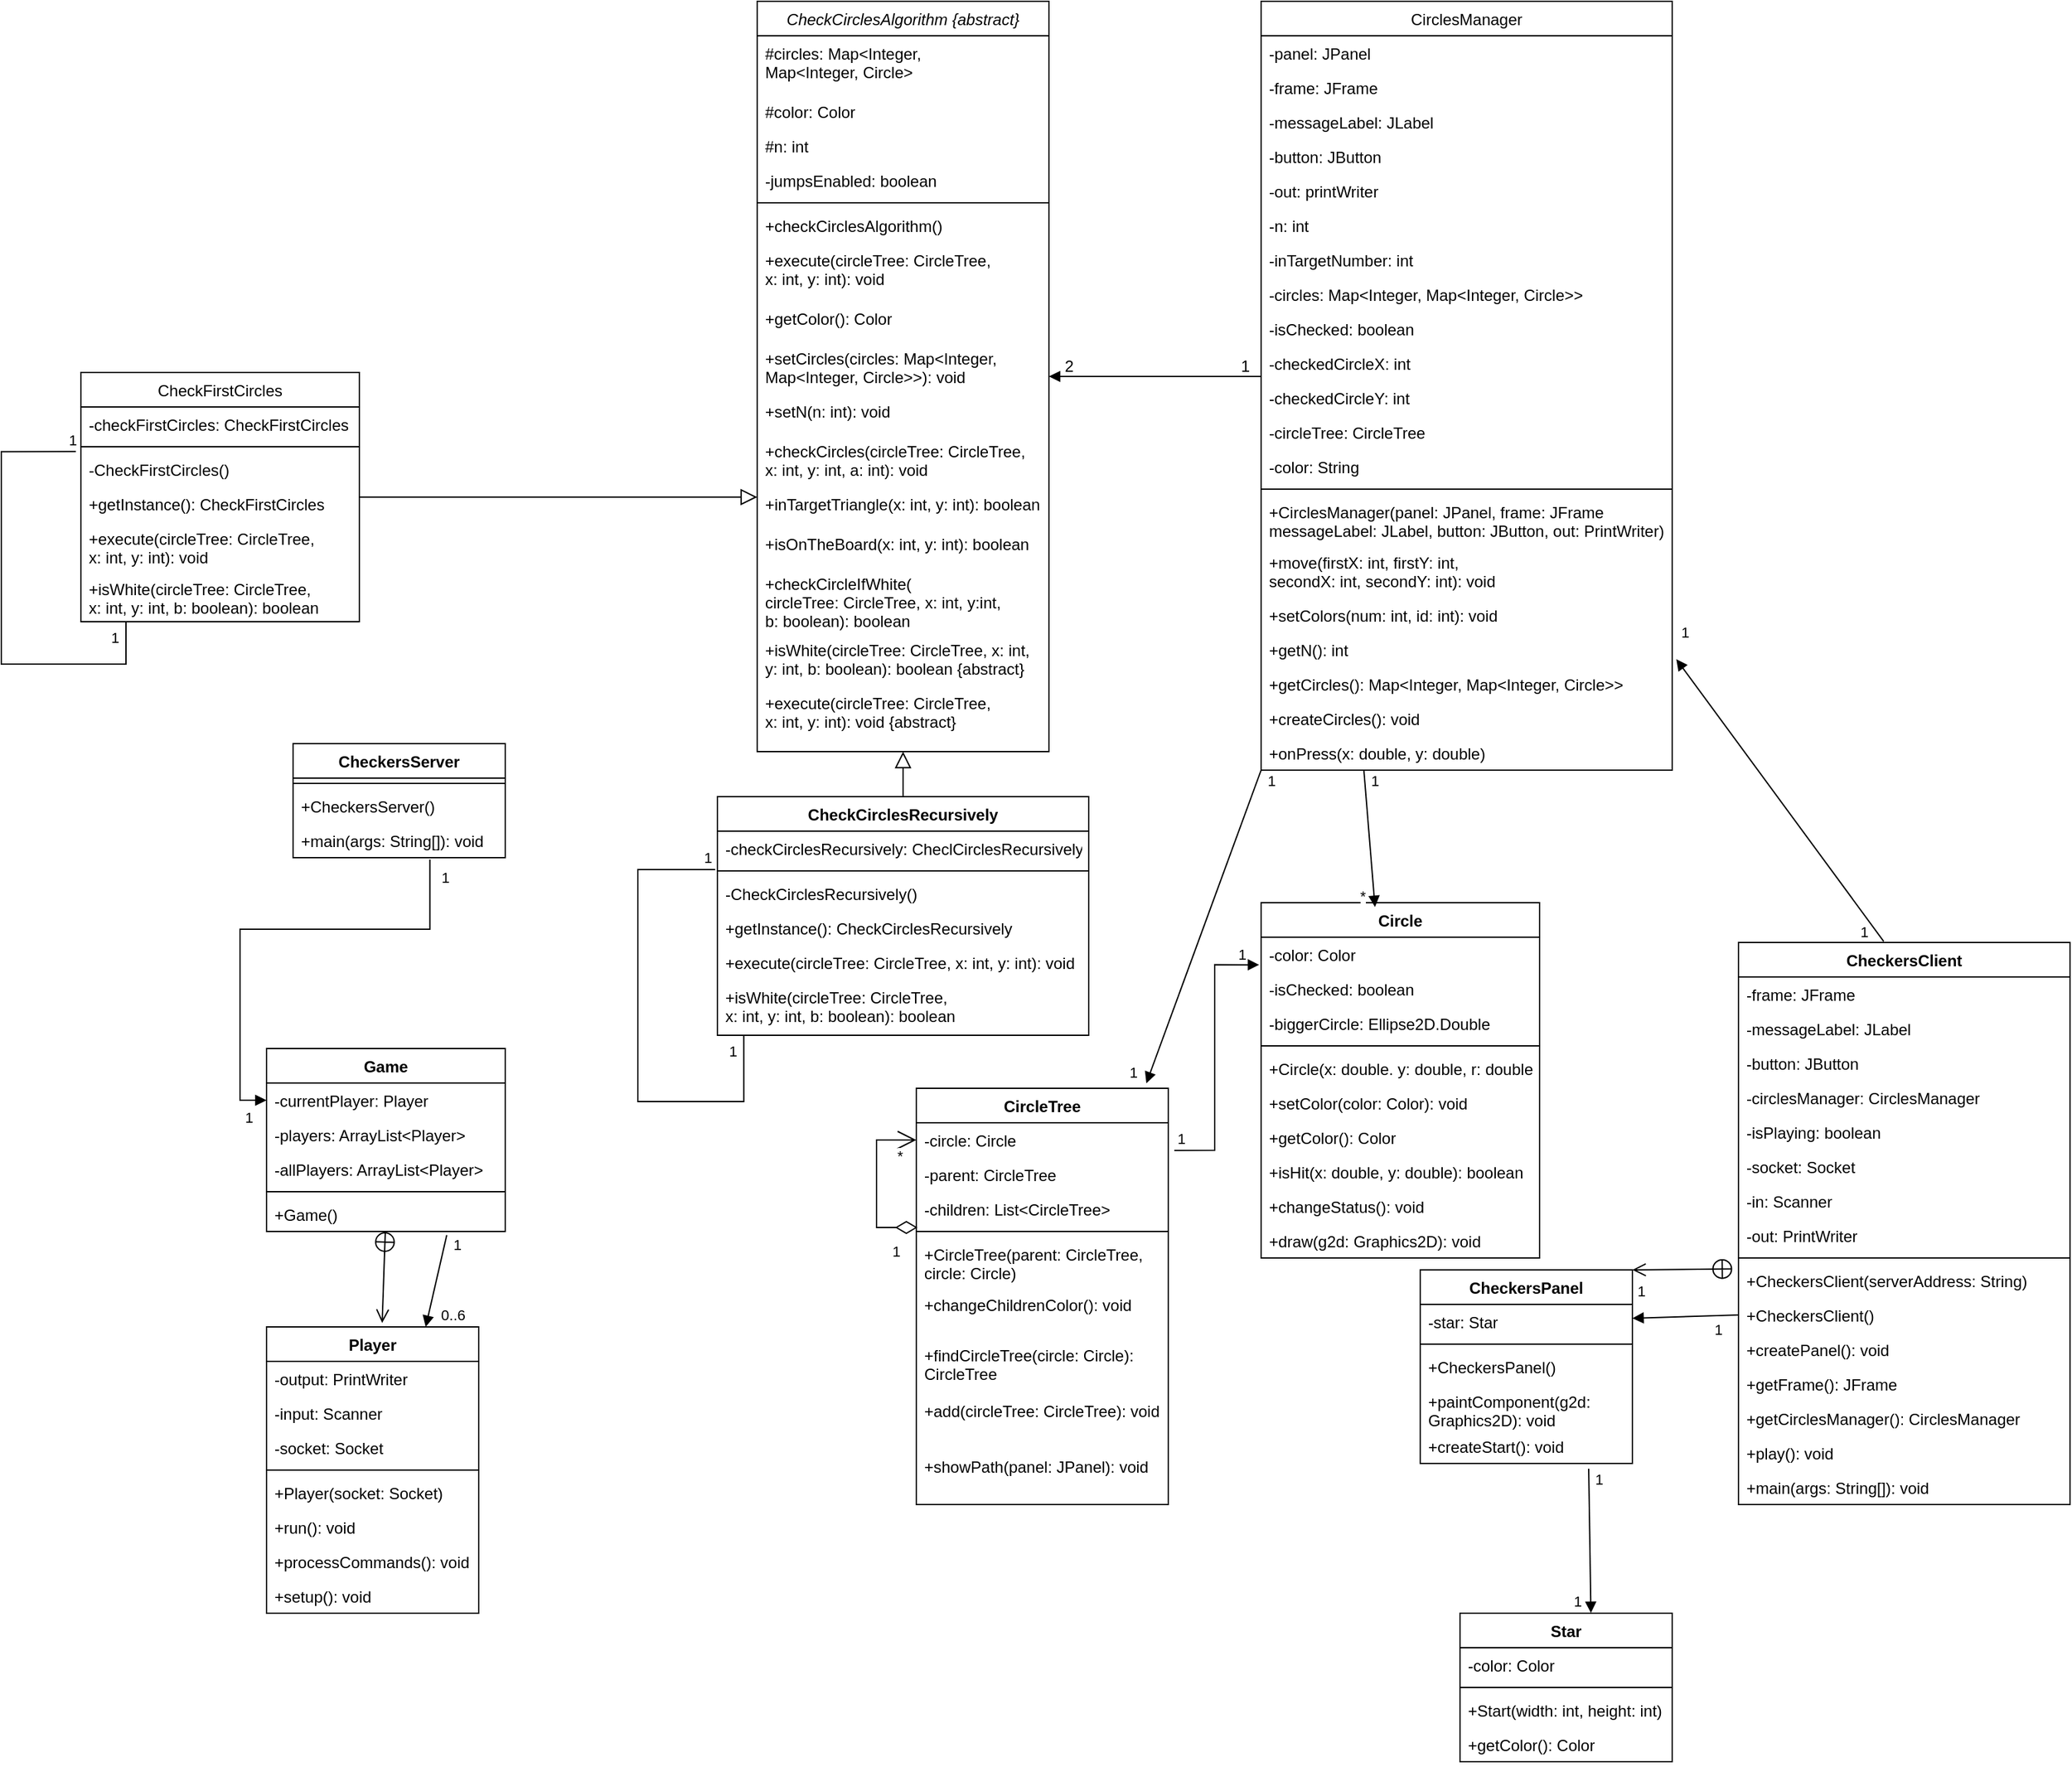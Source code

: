 <mxfile version="16.2.4" type="device"><diagram id="C5RBs43oDa-KdzZeNtuy" name="Page-1"><mxGraphModel dx="3170" dy="1273" grid="1" gridSize="10" guides="1" tooltips="1" connect="1" arrows="1" fold="1" page="1" pageScale="1" pageWidth="1200" pageHeight="1600" math="0" shadow="0"><root><mxCell id="WIyWlLk6GJQsqaUBKTNV-0"/><mxCell id="WIyWlLk6GJQsqaUBKTNV-1" parent="WIyWlLk6GJQsqaUBKTNV-0"/><mxCell id="zkfFHV4jXpPFQw0GAbJ--0" value="CheckCirclesAlgorithm {abstract}" style="swimlane;fontStyle=2;align=center;verticalAlign=top;childLayout=stackLayout;horizontal=1;startSize=26;horizontalStack=0;resizeParent=1;resizeLast=0;collapsible=1;marginBottom=0;rounded=0;shadow=0;strokeWidth=1;" parent="WIyWlLk6GJQsqaUBKTNV-1" vertex="1"><mxGeometry x="150" y="50" width="220" height="566" as="geometry"><mxRectangle x="230" y="140" width="160" height="26" as="alternateBounds"/></mxGeometry></mxCell><mxCell id="zkfFHV4jXpPFQw0GAbJ--1" value="#circles: Map&lt;Integer,&#10;Map&lt;Integer, Circle&gt;" style="text;align=left;verticalAlign=top;spacingLeft=4;spacingRight=4;overflow=hidden;rotatable=0;points=[[0,0.5],[1,0.5]];portConstraint=eastwest;" parent="zkfFHV4jXpPFQw0GAbJ--0" vertex="1"><mxGeometry y="26" width="220" height="44" as="geometry"/></mxCell><mxCell id="zkfFHV4jXpPFQw0GAbJ--2" value="#color: Color" style="text;align=left;verticalAlign=top;spacingLeft=4;spacingRight=4;overflow=hidden;rotatable=0;points=[[0,0.5],[1,0.5]];portConstraint=eastwest;rounded=0;shadow=0;html=0;" parent="zkfFHV4jXpPFQw0GAbJ--0" vertex="1"><mxGeometry y="70" width="220" height="26" as="geometry"/></mxCell><mxCell id="zkfFHV4jXpPFQw0GAbJ--3" value="#n: int" style="text;align=left;verticalAlign=top;spacingLeft=4;spacingRight=4;overflow=hidden;rotatable=0;points=[[0,0.5],[1,0.5]];portConstraint=eastwest;rounded=0;shadow=0;html=0;" parent="zkfFHV4jXpPFQw0GAbJ--0" vertex="1"><mxGeometry y="96" width="220" height="26" as="geometry"/></mxCell><mxCell id="1UIuLSIepSNtpHJlyyOA-17" value="-jumpsEnabled: boolean" style="text;align=left;verticalAlign=top;spacingLeft=4;spacingRight=4;overflow=hidden;rotatable=0;points=[[0,0.5],[1,0.5]];portConstraint=eastwest;rounded=0;shadow=0;html=0;" vertex="1" parent="zkfFHV4jXpPFQw0GAbJ--0"><mxGeometry y="122" width="220" height="26" as="geometry"/></mxCell><mxCell id="zkfFHV4jXpPFQw0GAbJ--4" value="" style="line;html=1;strokeWidth=1;align=left;verticalAlign=middle;spacingTop=-1;spacingLeft=3;spacingRight=3;rotatable=0;labelPosition=right;points=[];portConstraint=eastwest;" parent="zkfFHV4jXpPFQw0GAbJ--0" vertex="1"><mxGeometry y="148" width="220" height="8" as="geometry"/></mxCell><mxCell id="zkfFHV4jXpPFQw0GAbJ--5" value="+checkCirclesAlgorithm()" style="text;align=left;verticalAlign=top;spacingLeft=4;spacingRight=4;overflow=hidden;rotatable=0;points=[[0,0.5],[1,0.5]];portConstraint=eastwest;" parent="zkfFHV4jXpPFQw0GAbJ--0" vertex="1"><mxGeometry y="156" width="220" height="26" as="geometry"/></mxCell><mxCell id="U5l1ANWZELNtDPs69Wyc-154" value="+execute(circleTree: CircleTree,&#10;x: int, y: int): void" style="text;align=left;verticalAlign=top;spacingLeft=4;spacingRight=4;overflow=hidden;rotatable=0;points=[[0,0.5],[1,0.5]];portConstraint=eastwest;" parent="zkfFHV4jXpPFQw0GAbJ--0" vertex="1"><mxGeometry y="182" width="220" height="44" as="geometry"/></mxCell><mxCell id="U5l1ANWZELNtDPs69Wyc-155" value="+getColor(): Color" style="text;align=left;verticalAlign=top;spacingLeft=4;spacingRight=4;overflow=hidden;rotatable=0;points=[[0,0.5],[1,0.5]];portConstraint=eastwest;" parent="zkfFHV4jXpPFQw0GAbJ--0" vertex="1"><mxGeometry y="226" width="220" height="30" as="geometry"/></mxCell><mxCell id="1UIuLSIepSNtpHJlyyOA-1" value="+setCircles(circles: Map&lt;Integer,&#10;Map&lt;Integer, Circle&gt;&gt;): void" style="text;align=left;verticalAlign=top;spacingLeft=4;spacingRight=4;overflow=hidden;rotatable=0;points=[[0,0.5],[1,0.5]];portConstraint=eastwest;" vertex="1" parent="zkfFHV4jXpPFQw0GAbJ--0"><mxGeometry y="256" width="220" height="40" as="geometry"/></mxCell><mxCell id="1UIuLSIepSNtpHJlyyOA-2" value="+setN(n: int): void" style="text;align=left;verticalAlign=top;spacingLeft=4;spacingRight=4;overflow=hidden;rotatable=0;points=[[0,0.5],[1,0.5]];portConstraint=eastwest;" vertex="1" parent="zkfFHV4jXpPFQw0GAbJ--0"><mxGeometry y="296" width="220" height="30" as="geometry"/></mxCell><mxCell id="1UIuLSIepSNtpHJlyyOA-3" value="+checkCircles(circleTree: CircleTree,&#10;x: int, y: int, a: int): void" style="text;align=left;verticalAlign=top;spacingLeft=4;spacingRight=4;overflow=hidden;rotatable=0;points=[[0,0.5],[1,0.5]];portConstraint=eastwest;" vertex="1" parent="zkfFHV4jXpPFQw0GAbJ--0"><mxGeometry y="326" width="220" height="40" as="geometry"/></mxCell><mxCell id="1UIuLSIepSNtpHJlyyOA-5" value="+inTargetTriangle(x: int, y: int): boolean" style="text;align=left;verticalAlign=top;spacingLeft=4;spacingRight=4;overflow=hidden;rotatable=0;points=[[0,0.5],[1,0.5]];portConstraint=eastwest;" vertex="1" parent="zkfFHV4jXpPFQw0GAbJ--0"><mxGeometry y="366" width="220" height="30" as="geometry"/></mxCell><mxCell id="1UIuLSIepSNtpHJlyyOA-6" value="+isOnTheBoard(x: int, y: int): boolean" style="text;align=left;verticalAlign=top;spacingLeft=4;spacingRight=4;overflow=hidden;rotatable=0;points=[[0,0.5],[1,0.5]];portConstraint=eastwest;" vertex="1" parent="zkfFHV4jXpPFQw0GAbJ--0"><mxGeometry y="396" width="220" height="30" as="geometry"/></mxCell><mxCell id="1UIuLSIepSNtpHJlyyOA-0" value="+checkCircleIfWhite(&#10;circleTree: CircleTree, x: int, y:int,&#10;b: boolean): boolean" style="text;align=left;verticalAlign=top;spacingLeft=4;spacingRight=4;overflow=hidden;rotatable=0;points=[[0,0.5],[1,0.5]];portConstraint=eastwest;" vertex="1" parent="zkfFHV4jXpPFQw0GAbJ--0"><mxGeometry y="426" width="220" height="50" as="geometry"/></mxCell><mxCell id="1UIuLSIepSNtpHJlyyOA-8" value="+isWhite(circleTree: CircleTree, x: int,&#10;y: int, b: boolean): boolean {abstract}" style="text;align=left;verticalAlign=top;spacingLeft=4;spacingRight=4;overflow=hidden;rotatable=0;points=[[0,0.5],[1,0.5]];portConstraint=eastwest;" vertex="1" parent="zkfFHV4jXpPFQw0GAbJ--0"><mxGeometry y="476" width="220" height="40" as="geometry"/></mxCell><mxCell id="1UIuLSIepSNtpHJlyyOA-9" value="+execute(circleTree: CircleTree,&#10;x: int, y: int): void {abstract}" style="text;align=left;verticalAlign=top;spacingLeft=4;spacingRight=4;overflow=hidden;rotatable=0;points=[[0,0.5],[1,0.5]];portConstraint=eastwest;" vertex="1" parent="zkfFHV4jXpPFQw0GAbJ--0"><mxGeometry y="516" width="220" height="50" as="geometry"/></mxCell><mxCell id="zkfFHV4jXpPFQw0GAbJ--6" value="CheckFirstCircles" style="swimlane;fontStyle=0;align=center;verticalAlign=top;childLayout=stackLayout;horizontal=1;startSize=26;horizontalStack=0;resizeParent=1;resizeLast=0;collapsible=1;marginBottom=0;rounded=0;shadow=0;strokeWidth=1;" parent="WIyWlLk6GJQsqaUBKTNV-1" vertex="1"><mxGeometry x="-360" y="330" width="210" height="188" as="geometry"><mxRectangle x="130" y="380" width="160" height="26" as="alternateBounds"/></mxGeometry></mxCell><mxCell id="zkfFHV4jXpPFQw0GAbJ--7" value="-checkFirstCircles: CheckFirstCircles" style="text;align=left;verticalAlign=top;spacingLeft=4;spacingRight=4;overflow=hidden;rotatable=0;points=[[0,0.5],[1,0.5]];portConstraint=eastwest;" parent="zkfFHV4jXpPFQw0GAbJ--6" vertex="1"><mxGeometry y="26" width="210" height="26" as="geometry"/></mxCell><mxCell id="zkfFHV4jXpPFQw0GAbJ--9" value="" style="line;html=1;strokeWidth=1;align=left;verticalAlign=middle;spacingTop=-1;spacingLeft=3;spacingRight=3;rotatable=0;labelPosition=right;points=[];portConstraint=eastwest;" parent="zkfFHV4jXpPFQw0GAbJ--6" vertex="1"><mxGeometry y="52" width="210" height="8" as="geometry"/></mxCell><mxCell id="zkfFHV4jXpPFQw0GAbJ--10" value="-CheckFirstCircles()" style="text;align=left;verticalAlign=top;spacingLeft=4;spacingRight=4;overflow=hidden;rotatable=0;points=[[0,0.5],[1,0.5]];portConstraint=eastwest;fontStyle=0" parent="zkfFHV4jXpPFQw0GAbJ--6" vertex="1"><mxGeometry y="60" width="210" height="26" as="geometry"/></mxCell><mxCell id="1UIuLSIepSNtpHJlyyOA-14" value="+getInstance(): CheckFirstCircles" style="text;align=left;verticalAlign=top;spacingLeft=4;spacingRight=4;overflow=hidden;rotatable=0;points=[[0,0.5],[1,0.5]];portConstraint=eastwest;fontStyle=0" vertex="1" parent="zkfFHV4jXpPFQw0GAbJ--6"><mxGeometry y="86" width="210" height="26" as="geometry"/></mxCell><mxCell id="1UIuLSIepSNtpHJlyyOA-15" value="+execute(circleTree: CircleTree,&#10;x: int, y: int): void" style="text;align=left;verticalAlign=top;spacingLeft=4;spacingRight=4;overflow=hidden;rotatable=0;points=[[0,0.5],[1,0.5]];portConstraint=eastwest;fontStyle=0" vertex="1" parent="zkfFHV4jXpPFQw0GAbJ--6"><mxGeometry y="112" width="210" height="38" as="geometry"/></mxCell><mxCell id="1UIuLSIepSNtpHJlyyOA-16" value="+isWhite(circleTree: CircleTree,&#10;x: int, y: int, b: boolean): boolean" style="text;align=left;verticalAlign=top;spacingLeft=4;spacingRight=4;overflow=hidden;rotatable=0;points=[[0,0.5],[1,0.5]];portConstraint=eastwest;fontStyle=0" vertex="1" parent="zkfFHV4jXpPFQw0GAbJ--6"><mxGeometry y="150" width="210" height="38" as="geometry"/></mxCell><mxCell id="U5l1ANWZELNtDPs69Wyc-76" value="" style="endArrow=none;html=1;edgeStyle=orthogonalEdgeStyle;rounded=0;exitX=-0.018;exitY=0.295;exitDx=0;exitDy=0;exitPerimeter=0;entryX=0.157;entryY=1;entryDx=0;entryDy=0;entryPerimeter=0;" parent="zkfFHV4jXpPFQw0GAbJ--6" edge="1" target="1UIuLSIepSNtpHJlyyOA-16"><mxGeometry relative="1" as="geometry"><mxPoint x="-3.78" y="59.67" as="sourcePoint"/><mxPoint x="34" y="190" as="targetPoint"/><Array as="points"><mxPoint x="-60" y="60"/><mxPoint x="-60" y="220"/><mxPoint x="34" y="220"/></Array></mxGeometry></mxCell><mxCell id="U5l1ANWZELNtDPs69Wyc-77" value="1" style="edgeLabel;resizable=0;html=1;align=left;verticalAlign=bottom;" parent="U5l1ANWZELNtDPs69Wyc-76" connectable="0" vertex="1"><mxGeometry x="-1" relative="1" as="geometry"><mxPoint x="-7" as="offset"/></mxGeometry></mxCell><mxCell id="U5l1ANWZELNtDPs69Wyc-78" value="1" style="edgeLabel;resizable=0;html=1;align=right;verticalAlign=bottom;" parent="U5l1ANWZELNtDPs69Wyc-76" connectable="0" vertex="1"><mxGeometry x="1" relative="1" as="geometry"><mxPoint x="-4" y="20" as="offset"/></mxGeometry></mxCell><mxCell id="zkfFHV4jXpPFQw0GAbJ--12" value="" style="endArrow=block;endSize=10;endFill=0;shadow=0;strokeWidth=1;rounded=0;edgeStyle=elbowEdgeStyle;elbow=vertical;" parent="WIyWlLk6GJQsqaUBKTNV-1" source="zkfFHV4jXpPFQw0GAbJ--6" target="zkfFHV4jXpPFQw0GAbJ--0" edge="1"><mxGeometry width="160" relative="1" as="geometry"><mxPoint x="320" y="253" as="sourcePoint"/><mxPoint x="320" y="253" as="targetPoint"/></mxGeometry></mxCell><mxCell id="zkfFHV4jXpPFQw0GAbJ--16" value="" style="endArrow=block;endSize=10;endFill=0;shadow=0;strokeWidth=1;rounded=0;edgeStyle=elbowEdgeStyle;elbow=vertical;exitX=0.5;exitY=0;exitDx=0;exitDy=0;" parent="WIyWlLk6GJQsqaUBKTNV-1" source="U5l1ANWZELNtDPs69Wyc-147" target="zkfFHV4jXpPFQw0GAbJ--0" edge="1"><mxGeometry width="160" relative="1" as="geometry"><mxPoint x="330" y="423" as="sourcePoint"/><mxPoint x="430" y="321" as="targetPoint"/></mxGeometry></mxCell><mxCell id="zkfFHV4jXpPFQw0GAbJ--17" value="CirclesManager" style="swimlane;fontStyle=0;align=center;verticalAlign=top;childLayout=stackLayout;horizontal=1;startSize=26;horizontalStack=0;resizeParent=1;resizeLast=0;collapsible=1;marginBottom=0;rounded=0;shadow=0;strokeWidth=1;" parent="WIyWlLk6GJQsqaUBKTNV-1" vertex="1"><mxGeometry x="530" y="50" width="310" height="580" as="geometry"><mxRectangle x="550" y="140" width="160" height="26" as="alternateBounds"/></mxGeometry></mxCell><mxCell id="zkfFHV4jXpPFQw0GAbJ--18" value="-panel: JPanel" style="text;align=left;verticalAlign=top;spacingLeft=4;spacingRight=4;overflow=hidden;rotatable=0;points=[[0,0.5],[1,0.5]];portConstraint=eastwest;" parent="zkfFHV4jXpPFQw0GAbJ--17" vertex="1"><mxGeometry y="26" width="310" height="26" as="geometry"/></mxCell><mxCell id="zkfFHV4jXpPFQw0GAbJ--19" value="-frame: JFrame" style="text;align=left;verticalAlign=top;spacingLeft=4;spacingRight=4;overflow=hidden;rotatable=0;points=[[0,0.5],[1,0.5]];portConstraint=eastwest;rounded=0;shadow=0;html=0;" parent="zkfFHV4jXpPFQw0GAbJ--17" vertex="1"><mxGeometry y="52" width="310" height="26" as="geometry"/></mxCell><mxCell id="zkfFHV4jXpPFQw0GAbJ--20" value="-messageLabel: JLabel" style="text;align=left;verticalAlign=top;spacingLeft=4;spacingRight=4;overflow=hidden;rotatable=0;points=[[0,0.5],[1,0.5]];portConstraint=eastwest;rounded=0;shadow=0;html=0;" parent="zkfFHV4jXpPFQw0GAbJ--17" vertex="1"><mxGeometry y="78" width="310" height="26" as="geometry"/></mxCell><mxCell id="zkfFHV4jXpPFQw0GAbJ--21" value="-button: JButton" style="text;align=left;verticalAlign=top;spacingLeft=4;spacingRight=4;overflow=hidden;rotatable=0;points=[[0,0.5],[1,0.5]];portConstraint=eastwest;rounded=0;shadow=0;html=0;" parent="zkfFHV4jXpPFQw0GAbJ--17" vertex="1"><mxGeometry y="104" width="310" height="26" as="geometry"/></mxCell><mxCell id="zkfFHV4jXpPFQw0GAbJ--22" value="-out: printWriter" style="text;align=left;verticalAlign=top;spacingLeft=4;spacingRight=4;overflow=hidden;rotatable=0;points=[[0,0.5],[1,0.5]];portConstraint=eastwest;rounded=0;shadow=0;html=0;" parent="zkfFHV4jXpPFQw0GAbJ--17" vertex="1"><mxGeometry y="130" width="310" height="26" as="geometry"/></mxCell><mxCell id="U5l1ANWZELNtDPs69Wyc-83" value="-n: int" style="text;align=left;verticalAlign=top;spacingLeft=4;spacingRight=4;overflow=hidden;rotatable=0;points=[[0,0.5],[1,0.5]];portConstraint=eastwest;rounded=0;shadow=0;html=0;" parent="zkfFHV4jXpPFQw0GAbJ--17" vertex="1"><mxGeometry y="156" width="310" height="26" as="geometry"/></mxCell><mxCell id="U5l1ANWZELNtDPs69Wyc-84" value="-inTargetNumber: int" style="text;align=left;verticalAlign=top;spacingLeft=4;spacingRight=4;overflow=hidden;rotatable=0;points=[[0,0.5],[1,0.5]];portConstraint=eastwest;rounded=0;shadow=0;html=0;" parent="zkfFHV4jXpPFQw0GAbJ--17" vertex="1"><mxGeometry y="182" width="310" height="26" as="geometry"/></mxCell><mxCell id="U5l1ANWZELNtDPs69Wyc-86" value="-circles: Map&lt;Integer, Map&lt;Integer, Circle&gt;&gt;" style="text;align=left;verticalAlign=top;spacingLeft=4;spacingRight=4;overflow=hidden;rotatable=0;points=[[0,0.5],[1,0.5]];portConstraint=eastwest;rounded=0;shadow=0;html=0;" parent="zkfFHV4jXpPFQw0GAbJ--17" vertex="1"><mxGeometry y="208" width="310" height="26" as="geometry"/></mxCell><mxCell id="U5l1ANWZELNtDPs69Wyc-85" value="-isChecked: boolean" style="text;align=left;verticalAlign=top;spacingLeft=4;spacingRight=4;overflow=hidden;rotatable=0;points=[[0,0.5],[1,0.5]];portConstraint=eastwest;rounded=0;shadow=0;html=0;" parent="zkfFHV4jXpPFQw0GAbJ--17" vertex="1"><mxGeometry y="234" width="310" height="26" as="geometry"/></mxCell><mxCell id="U5l1ANWZELNtDPs69Wyc-87" value="-checkedCircleX: int" style="text;align=left;verticalAlign=top;spacingLeft=4;spacingRight=4;overflow=hidden;rotatable=0;points=[[0,0.5],[1,0.5]];portConstraint=eastwest;rounded=0;shadow=0;html=0;" parent="zkfFHV4jXpPFQw0GAbJ--17" vertex="1"><mxGeometry y="260" width="310" height="26" as="geometry"/></mxCell><mxCell id="U5l1ANWZELNtDPs69Wyc-88" value="-checkedCircleY: int" style="text;align=left;verticalAlign=top;spacingLeft=4;spacingRight=4;overflow=hidden;rotatable=0;points=[[0,0.5],[1,0.5]];portConstraint=eastwest;rounded=0;shadow=0;html=0;" parent="zkfFHV4jXpPFQw0GAbJ--17" vertex="1"><mxGeometry y="286" width="310" height="26" as="geometry"/></mxCell><mxCell id="U5l1ANWZELNtDPs69Wyc-89" value="-circleTree: CircleTree" style="text;align=left;verticalAlign=top;spacingLeft=4;spacingRight=4;overflow=hidden;rotatable=0;points=[[0,0.5],[1,0.5]];portConstraint=eastwest;rounded=0;shadow=0;html=0;" parent="zkfFHV4jXpPFQw0GAbJ--17" vertex="1"><mxGeometry y="312" width="310" height="26" as="geometry"/></mxCell><mxCell id="U5l1ANWZELNtDPs69Wyc-91" value="-color: String" style="text;align=left;verticalAlign=top;spacingLeft=4;spacingRight=4;overflow=hidden;rotatable=0;points=[[0,0.5],[1,0.5]];portConstraint=eastwest;rounded=0;shadow=0;html=0;" parent="zkfFHV4jXpPFQw0GAbJ--17" vertex="1"><mxGeometry y="338" width="310" height="26" as="geometry"/></mxCell><mxCell id="zkfFHV4jXpPFQw0GAbJ--23" value="" style="line;html=1;strokeWidth=1;align=left;verticalAlign=middle;spacingTop=-1;spacingLeft=3;spacingRight=3;rotatable=0;labelPosition=right;points=[];portConstraint=eastwest;" parent="zkfFHV4jXpPFQw0GAbJ--17" vertex="1"><mxGeometry y="364" width="310" height="8" as="geometry"/></mxCell><mxCell id="zkfFHV4jXpPFQw0GAbJ--24" value="+CirclesManager(panel: JPanel, frame: JFrame&#10;messageLabel: JLabel, button: JButton, out: PrintWriter)" style="text;align=left;verticalAlign=top;spacingLeft=4;spacingRight=4;overflow=hidden;rotatable=0;points=[[0,0.5],[1,0.5]];portConstraint=eastwest;" parent="zkfFHV4jXpPFQw0GAbJ--17" vertex="1"><mxGeometry y="372" width="310" height="38" as="geometry"/></mxCell><mxCell id="zkfFHV4jXpPFQw0GAbJ--25" value="+move(firstX: int, firstY: int,&#10;secondX: int, secondY: int): void" style="text;align=left;verticalAlign=top;spacingLeft=4;spacingRight=4;overflow=hidden;rotatable=0;points=[[0,0.5],[1,0.5]];portConstraint=eastwest;" parent="zkfFHV4jXpPFQw0GAbJ--17" vertex="1"><mxGeometry y="410" width="310" height="40" as="geometry"/></mxCell><mxCell id="U5l1ANWZELNtDPs69Wyc-95" value="+setColors(num: int, id: int): void" style="text;align=left;verticalAlign=top;spacingLeft=4;spacingRight=4;overflow=hidden;rotatable=0;points=[[0,0.5],[1,0.5]];portConstraint=eastwest;" parent="zkfFHV4jXpPFQw0GAbJ--17" vertex="1"><mxGeometry y="450" width="310" height="26" as="geometry"/></mxCell><mxCell id="U5l1ANWZELNtDPs69Wyc-96" value="+getN(): int" style="text;align=left;verticalAlign=top;spacingLeft=4;spacingRight=4;overflow=hidden;rotatable=0;points=[[0,0.5],[1,0.5]];portConstraint=eastwest;" parent="zkfFHV4jXpPFQw0GAbJ--17" vertex="1"><mxGeometry y="476" width="310" height="26" as="geometry"/></mxCell><mxCell id="U5l1ANWZELNtDPs69Wyc-97" value="+getCircles(): Map&lt;Integer, Map&lt;Integer, Circle&gt;&gt;" style="text;align=left;verticalAlign=top;spacingLeft=4;spacingRight=4;overflow=hidden;rotatable=0;points=[[0,0.5],[1,0.5]];portConstraint=eastwest;" parent="zkfFHV4jXpPFQw0GAbJ--17" vertex="1"><mxGeometry y="502" width="310" height="26" as="geometry"/></mxCell><mxCell id="U5l1ANWZELNtDPs69Wyc-98" value="+createCircles(): void" style="text;align=left;verticalAlign=top;spacingLeft=4;spacingRight=4;overflow=hidden;rotatable=0;points=[[0,0.5],[1,0.5]];portConstraint=eastwest;" parent="zkfFHV4jXpPFQw0GAbJ--17" vertex="1"><mxGeometry y="528" width="310" height="26" as="geometry"/></mxCell><mxCell id="U5l1ANWZELNtDPs69Wyc-99" value="+onPress(x: double, y: double)" style="text;align=left;verticalAlign=top;spacingLeft=4;spacingRight=4;overflow=hidden;rotatable=0;points=[[0,0.5],[1,0.5]];portConstraint=eastwest;" parent="zkfFHV4jXpPFQw0GAbJ--17" vertex="1"><mxGeometry y="554" width="310" height="26" as="geometry"/></mxCell><mxCell id="zkfFHV4jXpPFQw0GAbJ--26" value="" style="endArrow=none;shadow=0;strokeWidth=1;rounded=0;endFill=0;edgeStyle=elbowEdgeStyle;elbow=vertical;startArrow=block;startFill=1;" parent="WIyWlLk6GJQsqaUBKTNV-1" source="zkfFHV4jXpPFQw0GAbJ--0" target="zkfFHV4jXpPFQw0GAbJ--17" edge="1"><mxGeometry x="0.5" y="41" relative="1" as="geometry"><mxPoint x="500" y="242" as="sourcePoint"/><mxPoint x="660" y="242" as="targetPoint"/><mxPoint x="-40" y="32" as="offset"/></mxGeometry></mxCell><mxCell id="zkfFHV4jXpPFQw0GAbJ--27" value="2" style="resizable=0;align=left;verticalAlign=bottom;labelBackgroundColor=none;fontSize=12;" parent="zkfFHV4jXpPFQw0GAbJ--26" connectable="0" vertex="1"><mxGeometry x="-1" relative="1" as="geometry"><mxPoint x="10" y="1" as="offset"/></mxGeometry></mxCell><mxCell id="zkfFHV4jXpPFQw0GAbJ--28" value="1" style="resizable=0;align=right;verticalAlign=bottom;labelBackgroundColor=none;fontSize=12;" parent="zkfFHV4jXpPFQw0GAbJ--26" connectable="0" vertex="1"><mxGeometry x="1" relative="1" as="geometry"><mxPoint x="-7" y="1" as="offset"/></mxGeometry></mxCell><mxCell id="U5l1ANWZELNtDPs69Wyc-0" value="CheckersPanel" style="swimlane;fontStyle=1;align=center;verticalAlign=top;childLayout=stackLayout;horizontal=1;startSize=26;horizontalStack=0;resizeParent=1;resizeParentMax=0;resizeLast=0;collapsible=1;marginBottom=0;" parent="WIyWlLk6GJQsqaUBKTNV-1" vertex="1"><mxGeometry x="650" y="1007" width="160" height="146" as="geometry"/></mxCell><mxCell id="U5l1ANWZELNtDPs69Wyc-1" value="-star: Star" style="text;strokeColor=none;fillColor=none;align=left;verticalAlign=top;spacingLeft=4;spacingRight=4;overflow=hidden;rotatable=0;points=[[0,0.5],[1,0.5]];portConstraint=eastwest;" parent="U5l1ANWZELNtDPs69Wyc-0" vertex="1"><mxGeometry y="26" width="160" height="26" as="geometry"/></mxCell><mxCell id="U5l1ANWZELNtDPs69Wyc-2" value="" style="line;strokeWidth=1;fillColor=none;align=left;verticalAlign=middle;spacingTop=-1;spacingLeft=3;spacingRight=3;rotatable=0;labelPosition=right;points=[];portConstraint=eastwest;" parent="U5l1ANWZELNtDPs69Wyc-0" vertex="1"><mxGeometry y="52" width="160" height="8" as="geometry"/></mxCell><mxCell id="U5l1ANWZELNtDPs69Wyc-3" value="+CheckersPanel()" style="text;strokeColor=none;fillColor=none;align=left;verticalAlign=top;spacingLeft=4;spacingRight=4;overflow=hidden;rotatable=0;points=[[0,0.5],[1,0.5]];portConstraint=eastwest;" parent="U5l1ANWZELNtDPs69Wyc-0" vertex="1"><mxGeometry y="60" width="160" height="26" as="geometry"/></mxCell><mxCell id="U5l1ANWZELNtDPs69Wyc-116" value="+paintComponent(g2d:&#10;Graphics2D): void" style="text;strokeColor=none;fillColor=none;align=left;verticalAlign=top;spacingLeft=4;spacingRight=4;overflow=hidden;rotatable=0;points=[[0,0.5],[1,0.5]];portConstraint=eastwest;" parent="U5l1ANWZELNtDPs69Wyc-0" vertex="1"><mxGeometry y="86" width="160" height="34" as="geometry"/></mxCell><mxCell id="U5l1ANWZELNtDPs69Wyc-114" value="+createStart(): void" style="text;strokeColor=none;fillColor=none;align=left;verticalAlign=top;spacingLeft=4;spacingRight=4;overflow=hidden;rotatable=0;points=[[0,0.5],[1,0.5]];portConstraint=eastwest;" parent="U5l1ANWZELNtDPs69Wyc-0" vertex="1"><mxGeometry y="120" width="160" height="26" as="geometry"/></mxCell><mxCell id="U5l1ANWZELNtDPs69Wyc-4" value="CheckersClient" style="swimlane;fontStyle=1;align=center;verticalAlign=top;childLayout=stackLayout;horizontal=1;startSize=26;horizontalStack=0;resizeParent=1;resizeParentMax=0;resizeLast=0;collapsible=1;marginBottom=0;" parent="WIyWlLk6GJQsqaUBKTNV-1" vertex="1"><mxGeometry x="890" y="760" width="250" height="424" as="geometry"/></mxCell><mxCell id="U5l1ANWZELNtDPs69Wyc-100" value="-frame: JFrame" style="text;strokeColor=none;fillColor=none;align=left;verticalAlign=top;spacingLeft=4;spacingRight=4;overflow=hidden;rotatable=0;points=[[0,0.5],[1,0.5]];portConstraint=eastwest;" parent="U5l1ANWZELNtDPs69Wyc-4" vertex="1"><mxGeometry y="26" width="250" height="26" as="geometry"/></mxCell><mxCell id="U5l1ANWZELNtDPs69Wyc-101" value="-messageLabel: JLabel" style="text;strokeColor=none;fillColor=none;align=left;verticalAlign=top;spacingLeft=4;spacingRight=4;overflow=hidden;rotatable=0;points=[[0,0.5],[1,0.5]];portConstraint=eastwest;" parent="U5l1ANWZELNtDPs69Wyc-4" vertex="1"><mxGeometry y="52" width="250" height="26" as="geometry"/></mxCell><mxCell id="U5l1ANWZELNtDPs69Wyc-102" value="-button: JButton" style="text;strokeColor=none;fillColor=none;align=left;verticalAlign=top;spacingLeft=4;spacingRight=4;overflow=hidden;rotatable=0;points=[[0,0.5],[1,0.5]];portConstraint=eastwest;" parent="U5l1ANWZELNtDPs69Wyc-4" vertex="1"><mxGeometry y="78" width="250" height="26" as="geometry"/></mxCell><mxCell id="U5l1ANWZELNtDPs69Wyc-103" value="-circlesManager: CirclesManager" style="text;strokeColor=none;fillColor=none;align=left;verticalAlign=top;spacingLeft=4;spacingRight=4;overflow=hidden;rotatable=0;points=[[0,0.5],[1,0.5]];portConstraint=eastwest;" parent="U5l1ANWZELNtDPs69Wyc-4" vertex="1"><mxGeometry y="104" width="250" height="26" as="geometry"/></mxCell><mxCell id="U5l1ANWZELNtDPs69Wyc-104" value="-isPlaying: boolean" style="text;strokeColor=none;fillColor=none;align=left;verticalAlign=top;spacingLeft=4;spacingRight=4;overflow=hidden;rotatable=0;points=[[0,0.5],[1,0.5]];portConstraint=eastwest;" parent="U5l1ANWZELNtDPs69Wyc-4" vertex="1"><mxGeometry y="130" width="250" height="26" as="geometry"/></mxCell><mxCell id="U5l1ANWZELNtDPs69Wyc-105" value="-socket: Socket" style="text;strokeColor=none;fillColor=none;align=left;verticalAlign=top;spacingLeft=4;spacingRight=4;overflow=hidden;rotatable=0;points=[[0,0.5],[1,0.5]];portConstraint=eastwest;" parent="U5l1ANWZELNtDPs69Wyc-4" vertex="1"><mxGeometry y="156" width="250" height="26" as="geometry"/></mxCell><mxCell id="U5l1ANWZELNtDPs69Wyc-106" value="-in: Scanner" style="text;strokeColor=none;fillColor=none;align=left;verticalAlign=top;spacingLeft=4;spacingRight=4;overflow=hidden;rotatable=0;points=[[0,0.5],[1,0.5]];portConstraint=eastwest;" parent="U5l1ANWZELNtDPs69Wyc-4" vertex="1"><mxGeometry y="182" width="250" height="26" as="geometry"/></mxCell><mxCell id="U5l1ANWZELNtDPs69Wyc-107" value="-out: PrintWriter" style="text;strokeColor=none;fillColor=none;align=left;verticalAlign=top;spacingLeft=4;spacingRight=4;overflow=hidden;rotatable=0;points=[[0,0.5],[1,0.5]];portConstraint=eastwest;" parent="U5l1ANWZELNtDPs69Wyc-4" vertex="1"><mxGeometry y="208" width="250" height="26" as="geometry"/></mxCell><mxCell id="U5l1ANWZELNtDPs69Wyc-6" value="" style="line;strokeWidth=1;fillColor=none;align=left;verticalAlign=middle;spacingTop=-1;spacingLeft=3;spacingRight=3;rotatable=0;labelPosition=right;points=[];portConstraint=eastwest;" parent="U5l1ANWZELNtDPs69Wyc-4" vertex="1"><mxGeometry y="234" width="250" height="8" as="geometry"/></mxCell><mxCell id="U5l1ANWZELNtDPs69Wyc-7" value="+CheckersClient(serverAddress: String)" style="text;strokeColor=none;fillColor=none;align=left;verticalAlign=top;spacingLeft=4;spacingRight=4;overflow=hidden;rotatable=0;points=[[0,0.5],[1,0.5]];portConstraint=eastwest;" parent="U5l1ANWZELNtDPs69Wyc-4" vertex="1"><mxGeometry y="242" width="250" height="26" as="geometry"/></mxCell><mxCell id="U5l1ANWZELNtDPs69Wyc-108" value="+CheckersClient()" style="text;strokeColor=none;fillColor=none;align=left;verticalAlign=top;spacingLeft=4;spacingRight=4;overflow=hidden;rotatable=0;points=[[0,0.5],[1,0.5]];portConstraint=eastwest;" parent="U5l1ANWZELNtDPs69Wyc-4" vertex="1"><mxGeometry y="268" width="250" height="26" as="geometry"/></mxCell><mxCell id="U5l1ANWZELNtDPs69Wyc-109" value="+createPanel(): void" style="text;strokeColor=none;fillColor=none;align=left;verticalAlign=top;spacingLeft=4;spacingRight=4;overflow=hidden;rotatable=0;points=[[0,0.5],[1,0.5]];portConstraint=eastwest;" parent="U5l1ANWZELNtDPs69Wyc-4" vertex="1"><mxGeometry y="294" width="250" height="26" as="geometry"/></mxCell><mxCell id="U5l1ANWZELNtDPs69Wyc-110" value="+getFrame(): JFrame" style="text;strokeColor=none;fillColor=none;align=left;verticalAlign=top;spacingLeft=4;spacingRight=4;overflow=hidden;rotatable=0;points=[[0,0.5],[1,0.5]];portConstraint=eastwest;" parent="U5l1ANWZELNtDPs69Wyc-4" vertex="1"><mxGeometry y="320" width="250" height="26" as="geometry"/></mxCell><mxCell id="U5l1ANWZELNtDPs69Wyc-111" value="+getCirclesManager(): CirclesManager" style="text;strokeColor=none;fillColor=none;align=left;verticalAlign=top;spacingLeft=4;spacingRight=4;overflow=hidden;rotatable=0;points=[[0,0.5],[1,0.5]];portConstraint=eastwest;" parent="U5l1ANWZELNtDPs69Wyc-4" vertex="1"><mxGeometry y="346" width="250" height="26" as="geometry"/></mxCell><mxCell id="U5l1ANWZELNtDPs69Wyc-112" value="+play(): void" style="text;strokeColor=none;fillColor=none;align=left;verticalAlign=top;spacingLeft=4;spacingRight=4;overflow=hidden;rotatable=0;points=[[0,0.5],[1,0.5]];portConstraint=eastwest;" parent="U5l1ANWZELNtDPs69Wyc-4" vertex="1"><mxGeometry y="372" width="250" height="26" as="geometry"/></mxCell><mxCell id="U5l1ANWZELNtDPs69Wyc-113" value="+main(args: String[]): void" style="text;strokeColor=none;fillColor=none;align=left;verticalAlign=top;spacingLeft=4;spacingRight=4;overflow=hidden;rotatable=0;points=[[0,0.5],[1,0.5]];portConstraint=eastwest;" parent="U5l1ANWZELNtDPs69Wyc-4" vertex="1"><mxGeometry y="398" width="250" height="26" as="geometry"/></mxCell><mxCell id="U5l1ANWZELNtDPs69Wyc-9" value="" style="endArrow=open;startArrow=circlePlus;endFill=0;startFill=0;endSize=8;html=1;rounded=0;entryX=1;entryY=0;entryDx=0;entryDy=0;exitX=-0.017;exitY=0.163;exitDx=0;exitDy=0;exitPerimeter=0;" parent="WIyWlLk6GJQsqaUBKTNV-1" source="U5l1ANWZELNtDPs69Wyc-7" target="U5l1ANWZELNtDPs69Wyc-0" edge="1"><mxGeometry width="160" relative="1" as="geometry"><mxPoint x="770" y="540" as="sourcePoint"/><mxPoint x="640" y="560" as="targetPoint"/></mxGeometry></mxCell><mxCell id="U5l1ANWZELNtDPs69Wyc-10" value="CircleTree" style="swimlane;fontStyle=1;align=center;verticalAlign=top;childLayout=stackLayout;horizontal=1;startSize=26;horizontalStack=0;resizeParent=1;resizeParentMax=0;resizeLast=0;collapsible=1;marginBottom=0;" parent="WIyWlLk6GJQsqaUBKTNV-1" vertex="1"><mxGeometry x="270" y="870" width="190" height="314" as="geometry"/></mxCell><mxCell id="U5l1ANWZELNtDPs69Wyc-11" value="-circle: Circle" style="text;strokeColor=none;fillColor=none;align=left;verticalAlign=top;spacingLeft=4;spacingRight=4;overflow=hidden;rotatable=0;points=[[0,0.5],[1,0.5]];portConstraint=eastwest;" parent="U5l1ANWZELNtDPs69Wyc-10" vertex="1"><mxGeometry y="26" width="190" height="26" as="geometry"/></mxCell><mxCell id="U5l1ANWZELNtDPs69Wyc-127" value="-parent: CircleTree" style="text;strokeColor=none;fillColor=none;align=left;verticalAlign=top;spacingLeft=4;spacingRight=4;overflow=hidden;rotatable=0;points=[[0,0.5],[1,0.5]];portConstraint=eastwest;" parent="U5l1ANWZELNtDPs69Wyc-10" vertex="1"><mxGeometry y="52" width="190" height="26" as="geometry"/></mxCell><mxCell id="U5l1ANWZELNtDPs69Wyc-128" value="-children: List&lt;CircleTree&gt;" style="text;strokeColor=none;fillColor=none;align=left;verticalAlign=top;spacingLeft=4;spacingRight=4;overflow=hidden;rotatable=0;points=[[0,0.5],[1,0.5]];portConstraint=eastwest;" parent="U5l1ANWZELNtDPs69Wyc-10" vertex="1"><mxGeometry y="78" width="190" height="26" as="geometry"/></mxCell><mxCell id="U5l1ANWZELNtDPs69Wyc-12" value="" style="line;strokeWidth=1;fillColor=none;align=left;verticalAlign=middle;spacingTop=-1;spacingLeft=3;spacingRight=3;rotatable=0;labelPosition=right;points=[];portConstraint=eastwest;" parent="U5l1ANWZELNtDPs69Wyc-10" vertex="1"><mxGeometry y="104" width="190" height="8" as="geometry"/></mxCell><mxCell id="U5l1ANWZELNtDPs69Wyc-13" value="+CircleTree(parent: CircleTree,&#10;circle: Circle)" style="text;strokeColor=none;fillColor=none;align=left;verticalAlign=top;spacingLeft=4;spacingRight=4;overflow=hidden;rotatable=0;points=[[0,0.5],[1,0.5]];portConstraint=eastwest;" parent="U5l1ANWZELNtDPs69Wyc-10" vertex="1"><mxGeometry y="112" width="190" height="38" as="geometry"/></mxCell><mxCell id="U5l1ANWZELNtDPs69Wyc-132" value="+changeChildrenColor(): void" style="text;strokeColor=none;fillColor=none;align=left;verticalAlign=top;spacingLeft=4;spacingRight=4;overflow=hidden;rotatable=0;points=[[0,0.5],[1,0.5]];portConstraint=eastwest;" parent="U5l1ANWZELNtDPs69Wyc-10" vertex="1"><mxGeometry y="150" width="190" height="38" as="geometry"/></mxCell><mxCell id="U5l1ANWZELNtDPs69Wyc-133" value="+findCircleTree(circle: Circle):&#10;CircleTree" style="text;strokeColor=none;fillColor=none;align=left;verticalAlign=top;spacingLeft=4;spacingRight=4;overflow=hidden;rotatable=0;points=[[0,0.5],[1,0.5]];portConstraint=eastwest;" parent="U5l1ANWZELNtDPs69Wyc-10" vertex="1"><mxGeometry y="188" width="190" height="42" as="geometry"/></mxCell><mxCell id="U5l1ANWZELNtDPs69Wyc-134" value="+add(circleTree: CircleTree): void" style="text;strokeColor=none;fillColor=none;align=left;verticalAlign=top;spacingLeft=4;spacingRight=4;overflow=hidden;rotatable=0;points=[[0,0.5],[1,0.5]];portConstraint=eastwest;" parent="U5l1ANWZELNtDPs69Wyc-10" vertex="1"><mxGeometry y="230" width="190" height="42" as="geometry"/></mxCell><mxCell id="U5l1ANWZELNtDPs69Wyc-135" value="+showPath(panel: JPanel): void" style="text;strokeColor=none;fillColor=none;align=left;verticalAlign=top;spacingLeft=4;spacingRight=4;overflow=hidden;rotatable=0;points=[[0,0.5],[1,0.5]];portConstraint=eastwest;" parent="U5l1ANWZELNtDPs69Wyc-10" vertex="1"><mxGeometry y="272" width="190" height="42" as="geometry"/></mxCell><mxCell id="U5l1ANWZELNtDPs69Wyc-48" value="" style="endArrow=open;html=1;endSize=12;startArrow=diamondThin;startSize=14;startFill=0;edgeStyle=orthogonalEdgeStyle;rounded=0;entryX=0;entryY=0.5;entryDx=0;entryDy=0;exitX=0.005;exitY=0.125;exitDx=0;exitDy=0;exitPerimeter=0;" parent="U5l1ANWZELNtDPs69Wyc-10" source="U5l1ANWZELNtDPs69Wyc-12" target="U5l1ANWZELNtDPs69Wyc-11" edge="1"><mxGeometry relative="1" as="geometry"><mxPoint x="40" y="88" as="sourcePoint"/><mxPoint x="-30" y="178" as="targetPoint"/><Array as="points"><mxPoint x="-30" y="105"/><mxPoint x="-30" y="39"/></Array></mxGeometry></mxCell><mxCell id="U5l1ANWZELNtDPs69Wyc-49" value="1" style="edgeLabel;resizable=0;html=1;align=left;verticalAlign=top;" parent="U5l1ANWZELNtDPs69Wyc-48" connectable="0" vertex="1"><mxGeometry x="-1" relative="1" as="geometry"><mxPoint x="-21" y="5" as="offset"/></mxGeometry></mxCell><mxCell id="U5l1ANWZELNtDPs69Wyc-50" value="*" style="edgeLabel;resizable=0;html=1;align=right;verticalAlign=top;" parent="U5l1ANWZELNtDPs69Wyc-48" connectable="0" vertex="1"><mxGeometry x="1" relative="1" as="geometry"><mxPoint x="-10" y="-1" as="offset"/></mxGeometry></mxCell><mxCell id="U5l1ANWZELNtDPs69Wyc-14" value="Circle" style="swimlane;fontStyle=1;align=center;verticalAlign=top;childLayout=stackLayout;horizontal=1;startSize=26;horizontalStack=0;resizeParent=1;resizeParentMax=0;resizeLast=0;collapsible=1;marginBottom=0;" parent="WIyWlLk6GJQsqaUBKTNV-1" vertex="1"><mxGeometry x="530" y="730" width="210" height="268" as="geometry"/></mxCell><mxCell id="U5l1ANWZELNtDPs69Wyc-15" value="-color: Color" style="text;strokeColor=none;fillColor=none;align=left;verticalAlign=top;spacingLeft=4;spacingRight=4;overflow=hidden;rotatable=0;points=[[0,0.5],[1,0.5]];portConstraint=eastwest;" parent="U5l1ANWZELNtDPs69Wyc-14" vertex="1"><mxGeometry y="26" width="210" height="26" as="geometry"/></mxCell><mxCell id="U5l1ANWZELNtDPs69Wyc-118" value="-isChecked: boolean" style="text;strokeColor=none;fillColor=none;align=left;verticalAlign=top;spacingLeft=4;spacingRight=4;overflow=hidden;rotatable=0;points=[[0,0.5],[1,0.5]];portConstraint=eastwest;" parent="U5l1ANWZELNtDPs69Wyc-14" vertex="1"><mxGeometry y="52" width="210" height="26" as="geometry"/></mxCell><mxCell id="U5l1ANWZELNtDPs69Wyc-119" value="-biggerCircle: Ellipse2D.Double" style="text;strokeColor=none;fillColor=none;align=left;verticalAlign=top;spacingLeft=4;spacingRight=4;overflow=hidden;rotatable=0;points=[[0,0.5],[1,0.5]];portConstraint=eastwest;" parent="U5l1ANWZELNtDPs69Wyc-14" vertex="1"><mxGeometry y="78" width="210" height="26" as="geometry"/></mxCell><mxCell id="U5l1ANWZELNtDPs69Wyc-16" value="" style="line;strokeWidth=1;fillColor=none;align=left;verticalAlign=middle;spacingTop=-1;spacingLeft=3;spacingRight=3;rotatable=0;labelPosition=right;points=[];portConstraint=eastwest;" parent="U5l1ANWZELNtDPs69Wyc-14" vertex="1"><mxGeometry y="104" width="210" height="8" as="geometry"/></mxCell><mxCell id="U5l1ANWZELNtDPs69Wyc-17" value="+Circle(x: double. y: double, r: double)" style="text;strokeColor=none;fillColor=none;align=left;verticalAlign=top;spacingLeft=4;spacingRight=4;overflow=hidden;rotatable=0;points=[[0,0.5],[1,0.5]];portConstraint=eastwest;" parent="U5l1ANWZELNtDPs69Wyc-14" vertex="1"><mxGeometry y="112" width="210" height="26" as="geometry"/></mxCell><mxCell id="U5l1ANWZELNtDPs69Wyc-120" value="+setColor(color: Color): void" style="text;strokeColor=none;fillColor=none;align=left;verticalAlign=top;spacingLeft=4;spacingRight=4;overflow=hidden;rotatable=0;points=[[0,0.5],[1,0.5]];portConstraint=eastwest;" parent="U5l1ANWZELNtDPs69Wyc-14" vertex="1"><mxGeometry y="138" width="210" height="26" as="geometry"/></mxCell><mxCell id="U5l1ANWZELNtDPs69Wyc-121" value="+getColor(): Color" style="text;strokeColor=none;fillColor=none;align=left;verticalAlign=top;spacingLeft=4;spacingRight=4;overflow=hidden;rotatable=0;points=[[0,0.5],[1,0.5]];portConstraint=eastwest;" parent="U5l1ANWZELNtDPs69Wyc-14" vertex="1"><mxGeometry y="164" width="210" height="26" as="geometry"/></mxCell><mxCell id="U5l1ANWZELNtDPs69Wyc-122" value="+isHit(x: double, y: double): boolean" style="text;strokeColor=none;fillColor=none;align=left;verticalAlign=top;spacingLeft=4;spacingRight=4;overflow=hidden;rotatable=0;points=[[0,0.5],[1,0.5]];portConstraint=eastwest;" parent="U5l1ANWZELNtDPs69Wyc-14" vertex="1"><mxGeometry y="190" width="210" height="26" as="geometry"/></mxCell><mxCell id="U5l1ANWZELNtDPs69Wyc-123" value="+changeStatus(): void" style="text;strokeColor=none;fillColor=none;align=left;verticalAlign=top;spacingLeft=4;spacingRight=4;overflow=hidden;rotatable=0;points=[[0,0.5],[1,0.5]];portConstraint=eastwest;" parent="U5l1ANWZELNtDPs69Wyc-14" vertex="1"><mxGeometry y="216" width="210" height="26" as="geometry"/></mxCell><mxCell id="U5l1ANWZELNtDPs69Wyc-124" value="+draw(g2d: Graphics2D): void" style="text;strokeColor=none;fillColor=none;align=left;verticalAlign=top;spacingLeft=4;spacingRight=4;overflow=hidden;rotatable=0;points=[[0,0.5],[1,0.5]];portConstraint=eastwest;" parent="U5l1ANWZELNtDPs69Wyc-14" vertex="1"><mxGeometry y="242" width="210" height="26" as="geometry"/></mxCell><mxCell id="U5l1ANWZELNtDPs69Wyc-18" value="Star" style="swimlane;fontStyle=1;align=center;verticalAlign=top;childLayout=stackLayout;horizontal=1;startSize=26;horizontalStack=0;resizeParent=1;resizeParentMax=0;resizeLast=0;collapsible=1;marginBottom=0;" parent="WIyWlLk6GJQsqaUBKTNV-1" vertex="1"><mxGeometry x="680" y="1266" width="160" height="112" as="geometry"/></mxCell><mxCell id="U5l1ANWZELNtDPs69Wyc-19" value="-color: Color" style="text;strokeColor=none;fillColor=none;align=left;verticalAlign=top;spacingLeft=4;spacingRight=4;overflow=hidden;rotatable=0;points=[[0,0.5],[1,0.5]];portConstraint=eastwest;" parent="U5l1ANWZELNtDPs69Wyc-18" vertex="1"><mxGeometry y="26" width="160" height="26" as="geometry"/></mxCell><mxCell id="U5l1ANWZELNtDPs69Wyc-20" value="" style="line;strokeWidth=1;fillColor=none;align=left;verticalAlign=middle;spacingTop=-1;spacingLeft=3;spacingRight=3;rotatable=0;labelPosition=right;points=[];portConstraint=eastwest;" parent="U5l1ANWZELNtDPs69Wyc-18" vertex="1"><mxGeometry y="52" width="160" height="8" as="geometry"/></mxCell><mxCell id="U5l1ANWZELNtDPs69Wyc-21" value="+Start(width: int, height: int)" style="text;strokeColor=none;fillColor=none;align=left;verticalAlign=top;spacingLeft=4;spacingRight=4;overflow=hidden;rotatable=0;points=[[0,0.5],[1,0.5]];portConstraint=eastwest;" parent="U5l1ANWZELNtDPs69Wyc-18" vertex="1"><mxGeometry y="60" width="160" height="26" as="geometry"/></mxCell><mxCell id="U5l1ANWZELNtDPs69Wyc-117" value="+getColor(): Color" style="text;strokeColor=none;fillColor=none;align=left;verticalAlign=top;spacingLeft=4;spacingRight=4;overflow=hidden;rotatable=0;points=[[0,0.5],[1,0.5]];portConstraint=eastwest;" parent="U5l1ANWZELNtDPs69Wyc-18" vertex="1"><mxGeometry y="86" width="160" height="26" as="geometry"/></mxCell><mxCell id="U5l1ANWZELNtDPs69Wyc-39" value="" style="endArrow=block;html=1;edgeStyle=orthogonalEdgeStyle;rounded=0;endFill=1;exitX=1.024;exitY=0.801;exitDx=0;exitDy=0;exitPerimeter=0;entryX=-0.007;entryY=0.801;entryDx=0;entryDy=0;entryPerimeter=0;" parent="WIyWlLk6GJQsqaUBKTNV-1" source="U5l1ANWZELNtDPs69Wyc-11" target="U5l1ANWZELNtDPs69Wyc-15" edge="1"><mxGeometry relative="1" as="geometry"><mxPoint x="320" y="830" as="sourcePoint"/><mxPoint x="480" y="830" as="targetPoint"/></mxGeometry></mxCell><mxCell id="U5l1ANWZELNtDPs69Wyc-40" value="1" style="edgeLabel;resizable=0;html=1;align=left;verticalAlign=bottom;" parent="U5l1ANWZELNtDPs69Wyc-39" connectable="0" vertex="1"><mxGeometry x="-1" relative="1" as="geometry"/></mxCell><mxCell id="U5l1ANWZELNtDPs69Wyc-41" value="1" style="edgeLabel;resizable=0;html=1;align=right;verticalAlign=bottom;" parent="U5l1ANWZELNtDPs69Wyc-39" connectable="0" vertex="1"><mxGeometry x="1" relative="1" as="geometry"><mxPoint x="-9" y="1" as="offset"/></mxGeometry></mxCell><mxCell id="U5l1ANWZELNtDPs69Wyc-42" value="" style="endArrow=block;html=1;rounded=0;endFill=1;entryX=0.409;entryY=0.012;entryDx=0;entryDy=0;entryPerimeter=0;exitX=0.25;exitY=1;exitDx=0;exitDy=0;" parent="WIyWlLk6GJQsqaUBKTNV-1" source="zkfFHV4jXpPFQw0GAbJ--17" target="U5l1ANWZELNtDPs69Wyc-14" edge="1"><mxGeometry relative="1" as="geometry"><mxPoint x="590" y="450" as="sourcePoint"/><mxPoint x="490" y="560" as="targetPoint"/></mxGeometry></mxCell><mxCell id="U5l1ANWZELNtDPs69Wyc-43" value="1" style="edgeLabel;resizable=0;html=1;align=left;verticalAlign=bottom;" parent="U5l1ANWZELNtDPs69Wyc-42" connectable="0" vertex="1"><mxGeometry x="-1" relative="1" as="geometry"><mxPoint x="3" y="16" as="offset"/></mxGeometry></mxCell><mxCell id="U5l1ANWZELNtDPs69Wyc-44" value="*" style="edgeLabel;resizable=0;html=1;align=right;verticalAlign=bottom;" parent="U5l1ANWZELNtDPs69Wyc-42" connectable="0" vertex="1"><mxGeometry x="1" relative="1" as="geometry"><mxPoint x="-6" as="offset"/></mxGeometry></mxCell><mxCell id="U5l1ANWZELNtDPs69Wyc-45" value="" style="endArrow=block;html=1;rounded=0;endFill=1;exitX=0.794;exitY=1.154;exitDx=0;exitDy=0;entryX=0.617;entryY=-0.002;entryDx=0;entryDy=0;entryPerimeter=0;exitPerimeter=0;" parent="WIyWlLk6GJQsqaUBKTNV-1" source="U5l1ANWZELNtDPs69Wyc-114" target="U5l1ANWZELNtDPs69Wyc-18" edge="1"><mxGeometry relative="1" as="geometry"><mxPoint x="800" y="636.97" as="sourcePoint"/><mxPoint x="776" y="840" as="targetPoint"/></mxGeometry></mxCell><mxCell id="U5l1ANWZELNtDPs69Wyc-46" value="1" style="edgeLabel;resizable=0;html=1;align=left;verticalAlign=bottom;" parent="U5l1ANWZELNtDPs69Wyc-45" connectable="0" vertex="1"><mxGeometry x="-1" relative="1" as="geometry"><mxPoint x="3" y="16" as="offset"/></mxGeometry></mxCell><mxCell id="U5l1ANWZELNtDPs69Wyc-47" value="1" style="edgeLabel;resizable=0;html=1;align=right;verticalAlign=bottom;" parent="U5l1ANWZELNtDPs69Wyc-45" connectable="0" vertex="1"><mxGeometry x="1" relative="1" as="geometry"><mxPoint x="-6" as="offset"/></mxGeometry></mxCell><mxCell id="U5l1ANWZELNtDPs69Wyc-54" value="CheckersServer" style="swimlane;fontStyle=1;align=center;verticalAlign=top;childLayout=stackLayout;horizontal=1;startSize=26;horizontalStack=0;resizeParent=1;resizeParentMax=0;resizeLast=0;collapsible=1;marginBottom=0;" parent="WIyWlLk6GJQsqaUBKTNV-1" vertex="1"><mxGeometry x="-200" y="610" width="160" height="86" as="geometry"/></mxCell><mxCell id="U5l1ANWZELNtDPs69Wyc-56" value="" style="line;strokeWidth=1;fillColor=none;align=left;verticalAlign=middle;spacingTop=-1;spacingLeft=3;spacingRight=3;rotatable=0;labelPosition=right;points=[];portConstraint=eastwest;" parent="U5l1ANWZELNtDPs69Wyc-54" vertex="1"><mxGeometry y="26" width="160" height="8" as="geometry"/></mxCell><mxCell id="U5l1ANWZELNtDPs69Wyc-57" value="+CheckersServer()" style="text;strokeColor=none;fillColor=none;align=left;verticalAlign=top;spacingLeft=4;spacingRight=4;overflow=hidden;rotatable=0;points=[[0,0.5],[1,0.5]];portConstraint=eastwest;" parent="U5l1ANWZELNtDPs69Wyc-54" vertex="1"><mxGeometry y="34" width="160" height="26" as="geometry"/></mxCell><mxCell id="U5l1ANWZELNtDPs69Wyc-136" value="+main(args: String[]): void" style="text;strokeColor=none;fillColor=none;align=left;verticalAlign=top;spacingLeft=4;spacingRight=4;overflow=hidden;rotatable=0;points=[[0,0.5],[1,0.5]];portConstraint=eastwest;" parent="U5l1ANWZELNtDPs69Wyc-54" vertex="1"><mxGeometry y="60" width="160" height="26" as="geometry"/></mxCell><mxCell id="U5l1ANWZELNtDPs69Wyc-58" value="Game" style="swimlane;fontStyle=1;align=center;verticalAlign=top;childLayout=stackLayout;horizontal=1;startSize=26;horizontalStack=0;resizeParent=1;resizeParentMax=0;resizeLast=0;collapsible=1;marginBottom=0;" parent="WIyWlLk6GJQsqaUBKTNV-1" vertex="1"><mxGeometry x="-220" y="840" width="180" height="138" as="geometry"/></mxCell><mxCell id="U5l1ANWZELNtDPs69Wyc-59" value="-currentPlayer: Player" style="text;strokeColor=none;fillColor=none;align=left;verticalAlign=top;spacingLeft=4;spacingRight=4;overflow=hidden;rotatable=0;points=[[0,0.5],[1,0.5]];portConstraint=eastwest;" parent="U5l1ANWZELNtDPs69Wyc-58" vertex="1"><mxGeometry y="26" width="180" height="26" as="geometry"/></mxCell><mxCell id="U5l1ANWZELNtDPs69Wyc-138" value="-players: ArrayList&lt;Player&gt;" style="text;strokeColor=none;fillColor=none;align=left;verticalAlign=top;spacingLeft=4;spacingRight=4;overflow=hidden;rotatable=0;points=[[0,0.5],[1,0.5]];portConstraint=eastwest;" parent="U5l1ANWZELNtDPs69Wyc-58" vertex="1"><mxGeometry y="52" width="180" height="26" as="geometry"/></mxCell><mxCell id="U5l1ANWZELNtDPs69Wyc-139" value="-allPlayers: ArrayList&lt;Player&gt;" style="text;strokeColor=none;fillColor=none;align=left;verticalAlign=top;spacingLeft=4;spacingRight=4;overflow=hidden;rotatable=0;points=[[0,0.5],[1,0.5]];portConstraint=eastwest;" parent="U5l1ANWZELNtDPs69Wyc-58" vertex="1"><mxGeometry y="78" width="180" height="26" as="geometry"/></mxCell><mxCell id="U5l1ANWZELNtDPs69Wyc-60" value="" style="line;strokeWidth=1;fillColor=none;align=left;verticalAlign=middle;spacingTop=-1;spacingLeft=3;spacingRight=3;rotatable=0;labelPosition=right;points=[];portConstraint=eastwest;" parent="U5l1ANWZELNtDPs69Wyc-58" vertex="1"><mxGeometry y="104" width="180" height="8" as="geometry"/></mxCell><mxCell id="U5l1ANWZELNtDPs69Wyc-61" value="+Game()" style="text;strokeColor=none;fillColor=none;align=left;verticalAlign=top;spacingLeft=4;spacingRight=4;overflow=hidden;rotatable=0;points=[[0,0.5],[1,0.5]];portConstraint=eastwest;" parent="U5l1ANWZELNtDPs69Wyc-58" vertex="1"><mxGeometry y="112" width="180" height="26" as="geometry"/></mxCell><mxCell id="U5l1ANWZELNtDPs69Wyc-62" value="Player" style="swimlane;fontStyle=1;align=center;verticalAlign=top;childLayout=stackLayout;horizontal=1;startSize=26;horizontalStack=0;resizeParent=1;resizeParentMax=0;resizeLast=0;collapsible=1;marginBottom=0;" parent="WIyWlLk6GJQsqaUBKTNV-1" vertex="1"><mxGeometry x="-220" y="1050" width="160" height="216" as="geometry"/></mxCell><mxCell id="U5l1ANWZELNtDPs69Wyc-63" value="-output: PrintWriter" style="text;strokeColor=none;fillColor=none;align=left;verticalAlign=top;spacingLeft=4;spacingRight=4;overflow=hidden;rotatable=0;points=[[0,0.5],[1,0.5]];portConstraint=eastwest;" parent="U5l1ANWZELNtDPs69Wyc-62" vertex="1"><mxGeometry y="26" width="160" height="26" as="geometry"/></mxCell><mxCell id="U5l1ANWZELNtDPs69Wyc-140" value="-input: Scanner" style="text;strokeColor=none;fillColor=none;align=left;verticalAlign=top;spacingLeft=4;spacingRight=4;overflow=hidden;rotatable=0;points=[[0,0.5],[1,0.5]];portConstraint=eastwest;" parent="U5l1ANWZELNtDPs69Wyc-62" vertex="1"><mxGeometry y="52" width="160" height="26" as="geometry"/></mxCell><mxCell id="U5l1ANWZELNtDPs69Wyc-141" value="-socket: Socket" style="text;strokeColor=none;fillColor=none;align=left;verticalAlign=top;spacingLeft=4;spacingRight=4;overflow=hidden;rotatable=0;points=[[0,0.5],[1,0.5]];portConstraint=eastwest;" parent="U5l1ANWZELNtDPs69Wyc-62" vertex="1"><mxGeometry y="78" width="160" height="26" as="geometry"/></mxCell><mxCell id="U5l1ANWZELNtDPs69Wyc-64" value="" style="line;strokeWidth=1;fillColor=none;align=left;verticalAlign=middle;spacingTop=-1;spacingLeft=3;spacingRight=3;rotatable=0;labelPosition=right;points=[];portConstraint=eastwest;" parent="U5l1ANWZELNtDPs69Wyc-62" vertex="1"><mxGeometry y="104" width="160" height="8" as="geometry"/></mxCell><mxCell id="U5l1ANWZELNtDPs69Wyc-65" value="+Player(socket: Socket)" style="text;strokeColor=none;fillColor=none;align=left;verticalAlign=top;spacingLeft=4;spacingRight=4;overflow=hidden;rotatable=0;points=[[0,0.5],[1,0.5]];portConstraint=eastwest;" parent="U5l1ANWZELNtDPs69Wyc-62" vertex="1"><mxGeometry y="112" width="160" height="26" as="geometry"/></mxCell><mxCell id="U5l1ANWZELNtDPs69Wyc-142" value="+run(): void" style="text;strokeColor=none;fillColor=none;align=left;verticalAlign=top;spacingLeft=4;spacingRight=4;overflow=hidden;rotatable=0;points=[[0,0.5],[1,0.5]];portConstraint=eastwest;" parent="U5l1ANWZELNtDPs69Wyc-62" vertex="1"><mxGeometry y="138" width="160" height="26" as="geometry"/></mxCell><mxCell id="U5l1ANWZELNtDPs69Wyc-143" value="+processCommands(): void" style="text;strokeColor=none;fillColor=none;align=left;verticalAlign=top;spacingLeft=4;spacingRight=4;overflow=hidden;rotatable=0;points=[[0,0.5],[1,0.5]];portConstraint=eastwest;" parent="U5l1ANWZELNtDPs69Wyc-62" vertex="1"><mxGeometry y="164" width="160" height="26" as="geometry"/></mxCell><mxCell id="U5l1ANWZELNtDPs69Wyc-144" value="+setup(): void" style="text;strokeColor=none;fillColor=none;align=left;verticalAlign=top;spacingLeft=4;spacingRight=4;overflow=hidden;rotatable=0;points=[[0,0.5],[1,0.5]];portConstraint=eastwest;" parent="U5l1ANWZELNtDPs69Wyc-62" vertex="1"><mxGeometry y="190" width="160" height="26" as="geometry"/></mxCell><mxCell id="U5l1ANWZELNtDPs69Wyc-66" value="" style="endArrow=block;html=1;rounded=0;endFill=1;entryX=0.75;entryY=0;entryDx=0;entryDy=0;entryPerimeter=0;exitX=0.755;exitY=1.106;exitDx=0;exitDy=0;exitPerimeter=0;" parent="WIyWlLk6GJQsqaUBKTNV-1" source="U5l1ANWZELNtDPs69Wyc-61" target="U5l1ANWZELNtDPs69Wyc-62" edge="1"><mxGeometry relative="1" as="geometry"><mxPoint x="410" y="836" as="sourcePoint"/><mxPoint x="410" y="986" as="targetPoint"/></mxGeometry></mxCell><mxCell id="U5l1ANWZELNtDPs69Wyc-67" value="1" style="edgeLabel;resizable=0;html=1;align=left;verticalAlign=bottom;" parent="U5l1ANWZELNtDPs69Wyc-66" connectable="0" vertex="1"><mxGeometry x="-1" relative="1" as="geometry"><mxPoint x="3" y="16" as="offset"/></mxGeometry></mxCell><mxCell id="U5l1ANWZELNtDPs69Wyc-68" value="0..6" style="edgeLabel;resizable=0;html=1;align=right;verticalAlign=bottom;" parent="U5l1ANWZELNtDPs69Wyc-66" connectable="0" vertex="1"><mxGeometry x="1" relative="1" as="geometry"><mxPoint x="30" as="offset"/></mxGeometry></mxCell><mxCell id="U5l1ANWZELNtDPs69Wyc-69" value="" style="endArrow=block;html=1;edgeStyle=orthogonalEdgeStyle;rounded=0;endFill=1;exitX=0.645;exitY=1.058;exitDx=0;exitDy=0;entryX=0;entryY=0.5;entryDx=0;entryDy=0;exitPerimeter=0;" parent="WIyWlLk6GJQsqaUBKTNV-1" source="U5l1ANWZELNtDPs69Wyc-136" target="U5l1ANWZELNtDPs69Wyc-59" edge="1"><mxGeometry relative="1" as="geometry"><mxPoint x="-40" y="649.0" as="sourcePoint"/><mxPoint x="300.0" y="792.586" as="targetPoint"/><Array as="points"><mxPoint x="-97" y="750"/><mxPoint x="-240" y="750"/><mxPoint x="-240" y="879"/></Array></mxGeometry></mxCell><mxCell id="U5l1ANWZELNtDPs69Wyc-70" value="1" style="edgeLabel;resizable=0;html=1;align=left;verticalAlign=bottom;" parent="U5l1ANWZELNtDPs69Wyc-69" connectable="0" vertex="1"><mxGeometry x="-1" relative="1" as="geometry"><mxPoint x="7" y="22" as="offset"/></mxGeometry></mxCell><mxCell id="U5l1ANWZELNtDPs69Wyc-71" value="1" style="edgeLabel;resizable=0;html=1;align=right;verticalAlign=bottom;" parent="U5l1ANWZELNtDPs69Wyc-69" connectable="0" vertex="1"><mxGeometry x="1" relative="1" as="geometry"><mxPoint x="-9" y="21" as="offset"/></mxGeometry></mxCell><mxCell id="U5l1ANWZELNtDPs69Wyc-72" value="" style="endArrow=open;startArrow=circlePlus;endFill=0;startFill=0;endSize=8;html=1;rounded=0;entryX=0.545;entryY=-0.014;entryDx=0;entryDy=0;entryPerimeter=0;" parent="WIyWlLk6GJQsqaUBKTNV-1" source="U5l1ANWZELNtDPs69Wyc-61" target="U5l1ANWZELNtDPs69Wyc-62" edge="1"><mxGeometry width="160" relative="1" as="geometry"><mxPoint x="360" y="840" as="sourcePoint"/><mxPoint x="290" y="890" as="targetPoint"/></mxGeometry></mxCell><mxCell id="U5l1ANWZELNtDPs69Wyc-73" value="" style="endArrow=block;html=1;rounded=0;endFill=1;entryX=1;entryY=0.25;entryDx=0;entryDy=0;exitX=0;exitY=0.5;exitDx=0;exitDy=0;" parent="WIyWlLk6GJQsqaUBKTNV-1" source="U5l1ANWZELNtDPs69Wyc-108" target="U5l1ANWZELNtDPs69Wyc-0" edge="1"><mxGeometry relative="1" as="geometry"><mxPoint x="810" y="496" as="sourcePoint"/><mxPoint x="810" y="580" as="targetPoint"/></mxGeometry></mxCell><mxCell id="U5l1ANWZELNtDPs69Wyc-74" value="1" style="edgeLabel;resizable=0;html=1;align=left;verticalAlign=bottom;" parent="U5l1ANWZELNtDPs69Wyc-73" connectable="0" vertex="1"><mxGeometry x="-1" relative="1" as="geometry"><mxPoint x="-20" y="19" as="offset"/></mxGeometry></mxCell><mxCell id="U5l1ANWZELNtDPs69Wyc-75" value="1" style="edgeLabel;resizable=0;html=1;align=right;verticalAlign=bottom;" parent="U5l1ANWZELNtDPs69Wyc-73" connectable="0" vertex="1"><mxGeometry x="1" relative="1" as="geometry"><mxPoint x="10" y="-12" as="offset"/></mxGeometry></mxCell><mxCell id="U5l1ANWZELNtDPs69Wyc-92" value="" style="endArrow=block;html=1;rounded=0;endFill=1;entryX=0.913;entryY=-0.012;entryDx=0;entryDy=0;entryPerimeter=0;exitX=0;exitY=1;exitDx=0;exitDy=0;" parent="WIyWlLk6GJQsqaUBKTNV-1" source="zkfFHV4jXpPFQw0GAbJ--17" target="U5l1ANWZELNtDPs69Wyc-10" edge="1"><mxGeometry relative="1" as="geometry"><mxPoint x="580.0" y="510.0" as="sourcePoint"/><mxPoint x="575.44" y="603.032" as="targetPoint"/></mxGeometry></mxCell><mxCell id="U5l1ANWZELNtDPs69Wyc-93" value="1" style="edgeLabel;resizable=0;html=1;align=left;verticalAlign=bottom;" parent="U5l1ANWZELNtDPs69Wyc-92" connectable="0" vertex="1"><mxGeometry x="-1" relative="1" as="geometry"><mxPoint x="3" y="16" as="offset"/></mxGeometry></mxCell><mxCell id="U5l1ANWZELNtDPs69Wyc-94" value="1" style="edgeLabel;resizable=0;html=1;align=right;verticalAlign=bottom;" parent="U5l1ANWZELNtDPs69Wyc-92" connectable="0" vertex="1"><mxGeometry x="1" relative="1" as="geometry"><mxPoint x="-6" as="offset"/></mxGeometry></mxCell><mxCell id="U5l1ANWZELNtDPs69Wyc-147" value="CheckCirclesRecursively" style="swimlane;fontStyle=1;align=center;verticalAlign=top;childLayout=stackLayout;horizontal=1;startSize=26;horizontalStack=0;resizeParent=1;resizeParentMax=0;resizeLast=0;collapsible=1;marginBottom=0;" parent="WIyWlLk6GJQsqaUBKTNV-1" vertex="1"><mxGeometry x="120" y="650" width="280" height="180" as="geometry"/></mxCell><mxCell id="U5l1ANWZELNtDPs69Wyc-148" value="-checkCirclesRecursively: CheclCirclesRecursively" style="text;strokeColor=none;fillColor=none;align=left;verticalAlign=top;spacingLeft=4;spacingRight=4;overflow=hidden;rotatable=0;points=[[0,0.5],[1,0.5]];portConstraint=eastwest;" parent="U5l1ANWZELNtDPs69Wyc-147" vertex="1"><mxGeometry y="26" width="280" height="26" as="geometry"/></mxCell><mxCell id="U5l1ANWZELNtDPs69Wyc-149" value="" style="line;strokeWidth=1;fillColor=none;align=left;verticalAlign=middle;spacingTop=-1;spacingLeft=3;spacingRight=3;rotatable=0;labelPosition=right;points=[];portConstraint=eastwest;" parent="U5l1ANWZELNtDPs69Wyc-147" vertex="1"><mxGeometry y="52" width="280" height="8" as="geometry"/></mxCell><mxCell id="U5l1ANWZELNtDPs69Wyc-150" value="-CheckCirclesRecursively()" style="text;strokeColor=none;fillColor=none;align=left;verticalAlign=top;spacingLeft=4;spacingRight=4;overflow=hidden;rotatable=0;points=[[0,0.5],[1,0.5]];portConstraint=eastwest;" parent="U5l1ANWZELNtDPs69Wyc-147" vertex="1"><mxGeometry y="60" width="280" height="26" as="geometry"/></mxCell><mxCell id="1UIuLSIepSNtpHJlyyOA-10" value="+getInstance(): CheckCirclesRecursively" style="text;strokeColor=none;fillColor=none;align=left;verticalAlign=top;spacingLeft=4;spacingRight=4;overflow=hidden;rotatable=0;points=[[0,0.5],[1,0.5]];portConstraint=eastwest;" vertex="1" parent="U5l1ANWZELNtDPs69Wyc-147"><mxGeometry y="86" width="280" height="26" as="geometry"/></mxCell><mxCell id="1UIuLSIepSNtpHJlyyOA-11" value="+execute(circleTree: CircleTree, x: int, y: int): void" style="text;strokeColor=none;fillColor=none;align=left;verticalAlign=top;spacingLeft=4;spacingRight=4;overflow=hidden;rotatable=0;points=[[0,0.5],[1,0.5]];portConstraint=eastwest;" vertex="1" parent="U5l1ANWZELNtDPs69Wyc-147"><mxGeometry y="112" width="280" height="26" as="geometry"/></mxCell><mxCell id="1UIuLSIepSNtpHJlyyOA-12" value="+isWhite(circleTree: CircleTree,&#10;x: int, y: int, b: boolean): boolean" style="text;strokeColor=none;fillColor=none;align=left;verticalAlign=top;spacingLeft=4;spacingRight=4;overflow=hidden;rotatable=0;points=[[0,0.5],[1,0.5]];portConstraint=eastwest;" vertex="1" parent="U5l1ANWZELNtDPs69Wyc-147"><mxGeometry y="138" width="280" height="42" as="geometry"/></mxCell><mxCell id="U5l1ANWZELNtDPs69Wyc-151" value="" style="endArrow=none;html=1;edgeStyle=orthogonalEdgeStyle;rounded=0;exitX=-0.006;exitY=1.115;exitDx=0;exitDy=0;exitPerimeter=0;entryX=0.071;entryY=1;entryDx=0;entryDy=0;entryPerimeter=0;" parent="U5l1ANWZELNtDPs69Wyc-147" source="U5l1ANWZELNtDPs69Wyc-148" target="1UIuLSIepSNtpHJlyyOA-12" edge="1"><mxGeometry relative="1" as="geometry"><mxPoint x="-30" y="60" as="sourcePoint"/><mxPoint x="20" y="230" as="targetPoint"/><Array as="points"><mxPoint x="-60" y="55"/><mxPoint x="-60" y="230"/><mxPoint x="20" y="230"/></Array></mxGeometry></mxCell><mxCell id="U5l1ANWZELNtDPs69Wyc-152" value="1" style="edgeLabel;resizable=0;html=1;align=left;verticalAlign=bottom;" parent="U5l1ANWZELNtDPs69Wyc-151" connectable="0" vertex="1"><mxGeometry x="-1" relative="1" as="geometry"><mxPoint x="-10" as="offset"/></mxGeometry></mxCell><mxCell id="U5l1ANWZELNtDPs69Wyc-153" value="1" style="edgeLabel;resizable=0;html=1;align=right;verticalAlign=bottom;" parent="U5l1ANWZELNtDPs69Wyc-151" connectable="0" vertex="1"><mxGeometry x="1" relative="1" as="geometry"><mxPoint x="-4" y="20" as="offset"/></mxGeometry></mxCell><mxCell id="U5l1ANWZELNtDPs69Wyc-156" value="" style="endArrow=block;html=1;rounded=0;endFill=1;entryX=1.01;entryY=-0.221;entryDx=0;entryDy=0;entryPerimeter=0;exitX=0.438;exitY=-0.002;exitDx=0;exitDy=0;exitPerimeter=0;" parent="WIyWlLk6GJQsqaUBKTNV-1" source="U5l1ANWZELNtDPs69Wyc-4" target="U5l1ANWZELNtDPs69Wyc-97" edge="1"><mxGeometry relative="1" as="geometry"><mxPoint x="1010" y="730" as="sourcePoint"/><mxPoint x="880" y="583.5" as="targetPoint"/></mxGeometry></mxCell><mxCell id="U5l1ANWZELNtDPs69Wyc-157" value="1" style="edgeLabel;resizable=0;html=1;align=left;verticalAlign=bottom;" parent="U5l1ANWZELNtDPs69Wyc-156" connectable="0" vertex="1"><mxGeometry x="-1" relative="1" as="geometry"><mxPoint x="-20" y="1" as="offset"/></mxGeometry></mxCell><mxCell id="U5l1ANWZELNtDPs69Wyc-158" value="1" style="edgeLabel;resizable=0;html=1;align=right;verticalAlign=bottom;" parent="U5l1ANWZELNtDPs69Wyc-156" connectable="0" vertex="1"><mxGeometry x="1" relative="1" as="geometry"><mxPoint x="10" y="-12" as="offset"/></mxGeometry></mxCell></root></mxGraphModel></diagram></mxfile>